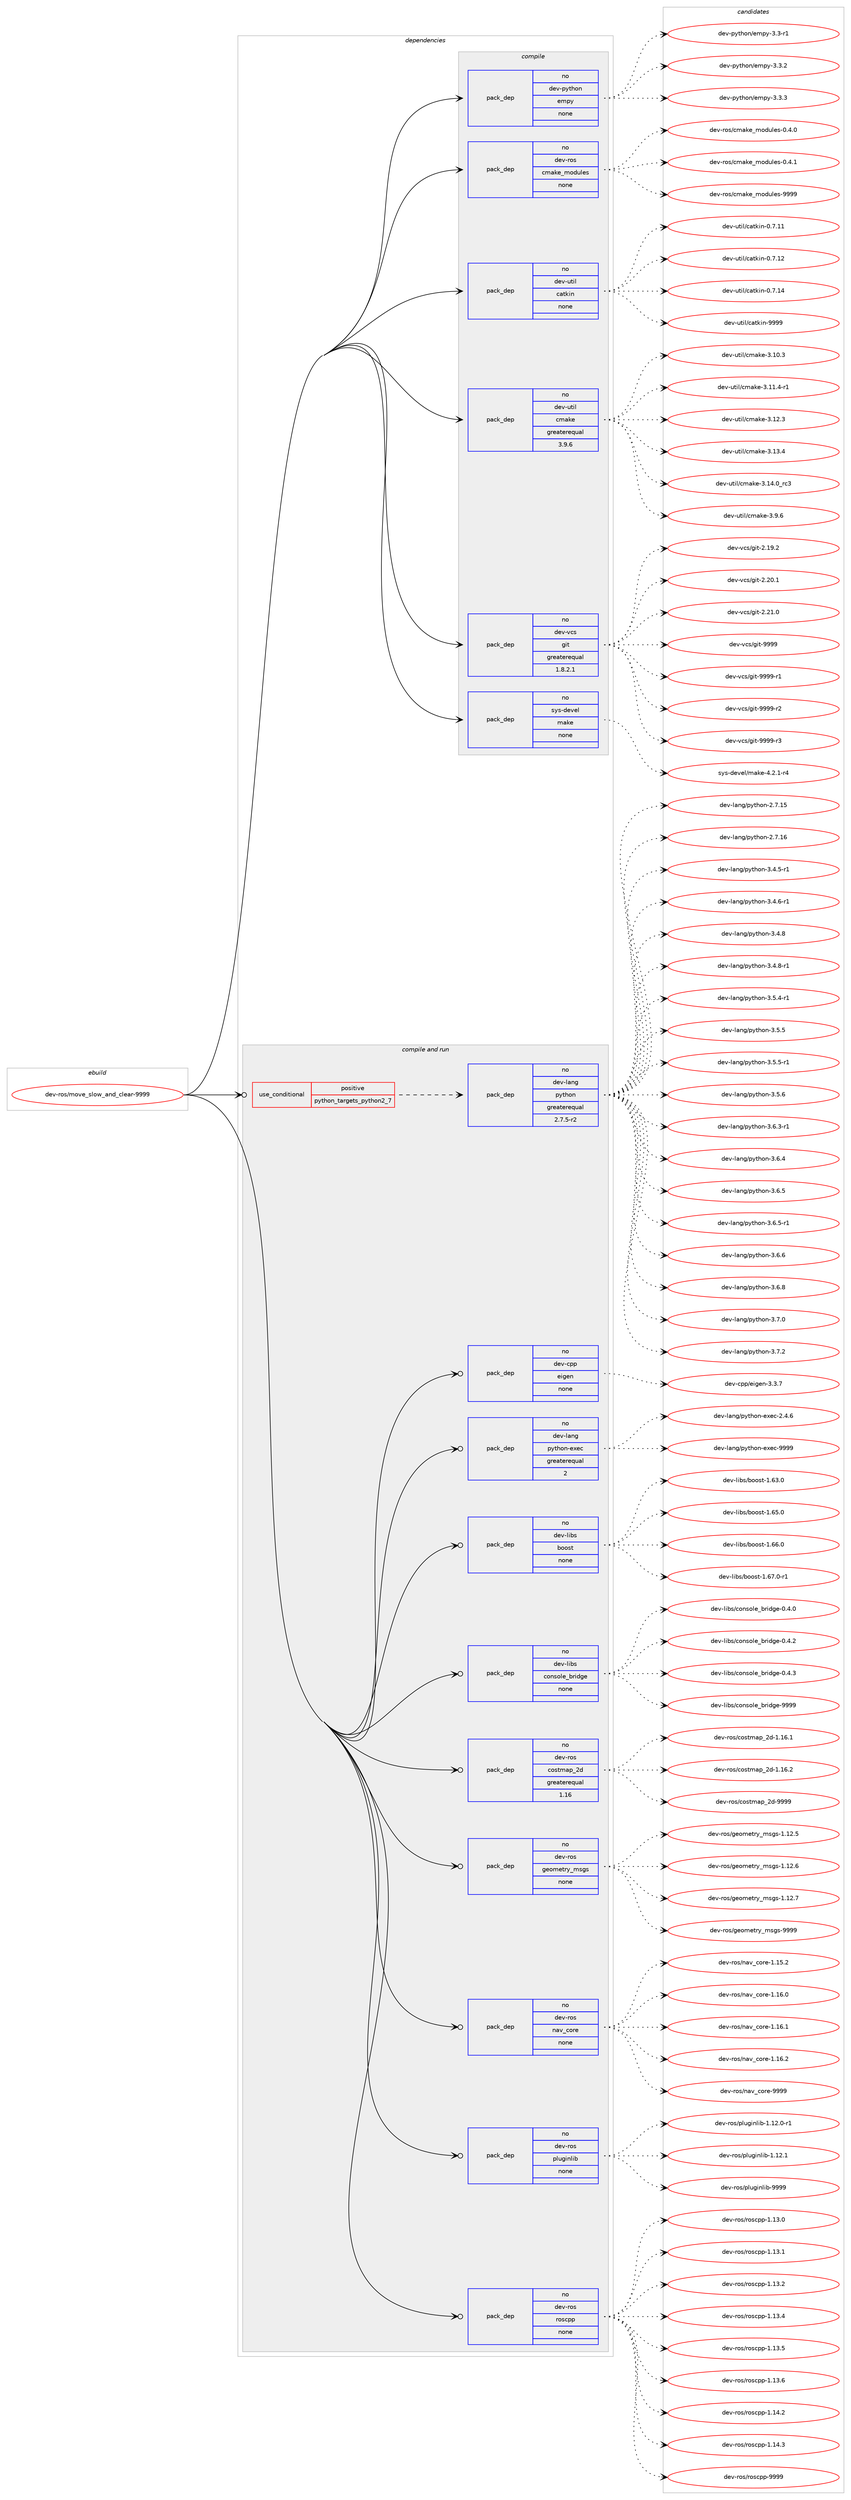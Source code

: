 digraph prolog {

# *************
# Graph options
# *************

newrank=true;
concentrate=true;
compound=true;
graph [rankdir=LR,fontname=Helvetica,fontsize=10,ranksep=1.5];#, ranksep=2.5, nodesep=0.2];
edge  [arrowhead=vee];
node  [fontname=Helvetica,fontsize=10];

# **********
# The ebuild
# **********

subgraph cluster_leftcol {
color=gray;
rank=same;
label=<<i>ebuild</i>>;
id [label="dev-ros/move_slow_and_clear-9999", color=red, width=4, href="../dev-ros/move_slow_and_clear-9999.svg"];
}

# ****************
# The dependencies
# ****************

subgraph cluster_midcol {
color=gray;
label=<<i>dependencies</i>>;
subgraph cluster_compile {
fillcolor="#eeeeee";
style=filled;
label=<<i>compile</i>>;
subgraph pack1047635 {
dependency1460078 [label=<<TABLE BORDER="0" CELLBORDER="1" CELLSPACING="0" CELLPADDING="4" WIDTH="220"><TR><TD ROWSPAN="6" CELLPADDING="30">pack_dep</TD></TR><TR><TD WIDTH="110">no</TD></TR><TR><TD>dev-python</TD></TR><TR><TD>empy</TD></TR><TR><TD>none</TD></TR><TR><TD></TD></TR></TABLE>>, shape=none, color=blue];
}
id:e -> dependency1460078:w [weight=20,style="solid",arrowhead="vee"];
subgraph pack1047636 {
dependency1460079 [label=<<TABLE BORDER="0" CELLBORDER="1" CELLSPACING="0" CELLPADDING="4" WIDTH="220"><TR><TD ROWSPAN="6" CELLPADDING="30">pack_dep</TD></TR><TR><TD WIDTH="110">no</TD></TR><TR><TD>dev-ros</TD></TR><TR><TD>cmake_modules</TD></TR><TR><TD>none</TD></TR><TR><TD></TD></TR></TABLE>>, shape=none, color=blue];
}
id:e -> dependency1460079:w [weight=20,style="solid",arrowhead="vee"];
subgraph pack1047637 {
dependency1460080 [label=<<TABLE BORDER="0" CELLBORDER="1" CELLSPACING="0" CELLPADDING="4" WIDTH="220"><TR><TD ROWSPAN="6" CELLPADDING="30">pack_dep</TD></TR><TR><TD WIDTH="110">no</TD></TR><TR><TD>dev-util</TD></TR><TR><TD>catkin</TD></TR><TR><TD>none</TD></TR><TR><TD></TD></TR></TABLE>>, shape=none, color=blue];
}
id:e -> dependency1460080:w [weight=20,style="solid",arrowhead="vee"];
subgraph pack1047638 {
dependency1460081 [label=<<TABLE BORDER="0" CELLBORDER="1" CELLSPACING="0" CELLPADDING="4" WIDTH="220"><TR><TD ROWSPAN="6" CELLPADDING="30">pack_dep</TD></TR><TR><TD WIDTH="110">no</TD></TR><TR><TD>dev-util</TD></TR><TR><TD>cmake</TD></TR><TR><TD>greaterequal</TD></TR><TR><TD>3.9.6</TD></TR></TABLE>>, shape=none, color=blue];
}
id:e -> dependency1460081:w [weight=20,style="solid",arrowhead="vee"];
subgraph pack1047639 {
dependency1460082 [label=<<TABLE BORDER="0" CELLBORDER="1" CELLSPACING="0" CELLPADDING="4" WIDTH="220"><TR><TD ROWSPAN="6" CELLPADDING="30">pack_dep</TD></TR><TR><TD WIDTH="110">no</TD></TR><TR><TD>dev-vcs</TD></TR><TR><TD>git</TD></TR><TR><TD>greaterequal</TD></TR><TR><TD>1.8.2.1</TD></TR></TABLE>>, shape=none, color=blue];
}
id:e -> dependency1460082:w [weight=20,style="solid",arrowhead="vee"];
subgraph pack1047640 {
dependency1460083 [label=<<TABLE BORDER="0" CELLBORDER="1" CELLSPACING="0" CELLPADDING="4" WIDTH="220"><TR><TD ROWSPAN="6" CELLPADDING="30">pack_dep</TD></TR><TR><TD WIDTH="110">no</TD></TR><TR><TD>sys-devel</TD></TR><TR><TD>make</TD></TR><TR><TD>none</TD></TR><TR><TD></TD></TR></TABLE>>, shape=none, color=blue];
}
id:e -> dependency1460083:w [weight=20,style="solid",arrowhead="vee"];
}
subgraph cluster_compileandrun {
fillcolor="#eeeeee";
style=filled;
label=<<i>compile and run</i>>;
subgraph cond389053 {
dependency1460084 [label=<<TABLE BORDER="0" CELLBORDER="1" CELLSPACING="0" CELLPADDING="4"><TR><TD ROWSPAN="3" CELLPADDING="10">use_conditional</TD></TR><TR><TD>positive</TD></TR><TR><TD>python_targets_python2_7</TD></TR></TABLE>>, shape=none, color=red];
subgraph pack1047641 {
dependency1460085 [label=<<TABLE BORDER="0" CELLBORDER="1" CELLSPACING="0" CELLPADDING="4" WIDTH="220"><TR><TD ROWSPAN="6" CELLPADDING="30">pack_dep</TD></TR><TR><TD WIDTH="110">no</TD></TR><TR><TD>dev-lang</TD></TR><TR><TD>python</TD></TR><TR><TD>greaterequal</TD></TR><TR><TD>2.7.5-r2</TD></TR></TABLE>>, shape=none, color=blue];
}
dependency1460084:e -> dependency1460085:w [weight=20,style="dashed",arrowhead="vee"];
}
id:e -> dependency1460084:w [weight=20,style="solid",arrowhead="odotvee"];
subgraph pack1047642 {
dependency1460086 [label=<<TABLE BORDER="0" CELLBORDER="1" CELLSPACING="0" CELLPADDING="4" WIDTH="220"><TR><TD ROWSPAN="6" CELLPADDING="30">pack_dep</TD></TR><TR><TD WIDTH="110">no</TD></TR><TR><TD>dev-cpp</TD></TR><TR><TD>eigen</TD></TR><TR><TD>none</TD></TR><TR><TD></TD></TR></TABLE>>, shape=none, color=blue];
}
id:e -> dependency1460086:w [weight=20,style="solid",arrowhead="odotvee"];
subgraph pack1047643 {
dependency1460087 [label=<<TABLE BORDER="0" CELLBORDER="1" CELLSPACING="0" CELLPADDING="4" WIDTH="220"><TR><TD ROWSPAN="6" CELLPADDING="30">pack_dep</TD></TR><TR><TD WIDTH="110">no</TD></TR><TR><TD>dev-lang</TD></TR><TR><TD>python-exec</TD></TR><TR><TD>greaterequal</TD></TR><TR><TD>2</TD></TR></TABLE>>, shape=none, color=blue];
}
id:e -> dependency1460087:w [weight=20,style="solid",arrowhead="odotvee"];
subgraph pack1047644 {
dependency1460088 [label=<<TABLE BORDER="0" CELLBORDER="1" CELLSPACING="0" CELLPADDING="4" WIDTH="220"><TR><TD ROWSPAN="6" CELLPADDING="30">pack_dep</TD></TR><TR><TD WIDTH="110">no</TD></TR><TR><TD>dev-libs</TD></TR><TR><TD>boost</TD></TR><TR><TD>none</TD></TR><TR><TD></TD></TR></TABLE>>, shape=none, color=blue];
}
id:e -> dependency1460088:w [weight=20,style="solid",arrowhead="odotvee"];
subgraph pack1047645 {
dependency1460089 [label=<<TABLE BORDER="0" CELLBORDER="1" CELLSPACING="0" CELLPADDING="4" WIDTH="220"><TR><TD ROWSPAN="6" CELLPADDING="30">pack_dep</TD></TR><TR><TD WIDTH="110">no</TD></TR><TR><TD>dev-libs</TD></TR><TR><TD>console_bridge</TD></TR><TR><TD>none</TD></TR><TR><TD></TD></TR></TABLE>>, shape=none, color=blue];
}
id:e -> dependency1460089:w [weight=20,style="solid",arrowhead="odotvee"];
subgraph pack1047646 {
dependency1460090 [label=<<TABLE BORDER="0" CELLBORDER="1" CELLSPACING="0" CELLPADDING="4" WIDTH="220"><TR><TD ROWSPAN="6" CELLPADDING="30">pack_dep</TD></TR><TR><TD WIDTH="110">no</TD></TR><TR><TD>dev-ros</TD></TR><TR><TD>costmap_2d</TD></TR><TR><TD>greaterequal</TD></TR><TR><TD>1.16</TD></TR></TABLE>>, shape=none, color=blue];
}
id:e -> dependency1460090:w [weight=20,style="solid",arrowhead="odotvee"];
subgraph pack1047647 {
dependency1460091 [label=<<TABLE BORDER="0" CELLBORDER="1" CELLSPACING="0" CELLPADDING="4" WIDTH="220"><TR><TD ROWSPAN="6" CELLPADDING="30">pack_dep</TD></TR><TR><TD WIDTH="110">no</TD></TR><TR><TD>dev-ros</TD></TR><TR><TD>geometry_msgs</TD></TR><TR><TD>none</TD></TR><TR><TD></TD></TR></TABLE>>, shape=none, color=blue];
}
id:e -> dependency1460091:w [weight=20,style="solid",arrowhead="odotvee"];
subgraph pack1047648 {
dependency1460092 [label=<<TABLE BORDER="0" CELLBORDER="1" CELLSPACING="0" CELLPADDING="4" WIDTH="220"><TR><TD ROWSPAN="6" CELLPADDING="30">pack_dep</TD></TR><TR><TD WIDTH="110">no</TD></TR><TR><TD>dev-ros</TD></TR><TR><TD>nav_core</TD></TR><TR><TD>none</TD></TR><TR><TD></TD></TR></TABLE>>, shape=none, color=blue];
}
id:e -> dependency1460092:w [weight=20,style="solid",arrowhead="odotvee"];
subgraph pack1047649 {
dependency1460093 [label=<<TABLE BORDER="0" CELLBORDER="1" CELLSPACING="0" CELLPADDING="4" WIDTH="220"><TR><TD ROWSPAN="6" CELLPADDING="30">pack_dep</TD></TR><TR><TD WIDTH="110">no</TD></TR><TR><TD>dev-ros</TD></TR><TR><TD>pluginlib</TD></TR><TR><TD>none</TD></TR><TR><TD></TD></TR></TABLE>>, shape=none, color=blue];
}
id:e -> dependency1460093:w [weight=20,style="solid",arrowhead="odotvee"];
subgraph pack1047650 {
dependency1460094 [label=<<TABLE BORDER="0" CELLBORDER="1" CELLSPACING="0" CELLPADDING="4" WIDTH="220"><TR><TD ROWSPAN="6" CELLPADDING="30">pack_dep</TD></TR><TR><TD WIDTH="110">no</TD></TR><TR><TD>dev-ros</TD></TR><TR><TD>roscpp</TD></TR><TR><TD>none</TD></TR><TR><TD></TD></TR></TABLE>>, shape=none, color=blue];
}
id:e -> dependency1460094:w [weight=20,style="solid",arrowhead="odotvee"];
}
subgraph cluster_run {
fillcolor="#eeeeee";
style=filled;
label=<<i>run</i>>;
}
}

# **************
# The candidates
# **************

subgraph cluster_choices {
rank=same;
color=gray;
label=<<i>candidates</i>>;

subgraph choice1047635 {
color=black;
nodesep=1;
choice1001011184511212111610411111047101109112121455146514511449 [label="dev-python/empy-3.3-r1", color=red, width=4,href="../dev-python/empy-3.3-r1.svg"];
choice1001011184511212111610411111047101109112121455146514650 [label="dev-python/empy-3.3.2", color=red, width=4,href="../dev-python/empy-3.3.2.svg"];
choice1001011184511212111610411111047101109112121455146514651 [label="dev-python/empy-3.3.3", color=red, width=4,href="../dev-python/empy-3.3.3.svg"];
dependency1460078:e -> choice1001011184511212111610411111047101109112121455146514511449:w [style=dotted,weight="100"];
dependency1460078:e -> choice1001011184511212111610411111047101109112121455146514650:w [style=dotted,weight="100"];
dependency1460078:e -> choice1001011184511212111610411111047101109112121455146514651:w [style=dotted,weight="100"];
}
subgraph choice1047636 {
color=black;
nodesep=1;
choice1001011184511411111547991099710710195109111100117108101115454846524648 [label="dev-ros/cmake_modules-0.4.0", color=red, width=4,href="../dev-ros/cmake_modules-0.4.0.svg"];
choice1001011184511411111547991099710710195109111100117108101115454846524649 [label="dev-ros/cmake_modules-0.4.1", color=red, width=4,href="../dev-ros/cmake_modules-0.4.1.svg"];
choice10010111845114111115479910997107101951091111001171081011154557575757 [label="dev-ros/cmake_modules-9999", color=red, width=4,href="../dev-ros/cmake_modules-9999.svg"];
dependency1460079:e -> choice1001011184511411111547991099710710195109111100117108101115454846524648:w [style=dotted,weight="100"];
dependency1460079:e -> choice1001011184511411111547991099710710195109111100117108101115454846524649:w [style=dotted,weight="100"];
dependency1460079:e -> choice10010111845114111115479910997107101951091111001171081011154557575757:w [style=dotted,weight="100"];
}
subgraph choice1047637 {
color=black;
nodesep=1;
choice1001011184511711610510847999711610710511045484655464949 [label="dev-util/catkin-0.7.11", color=red, width=4,href="../dev-util/catkin-0.7.11.svg"];
choice1001011184511711610510847999711610710511045484655464950 [label="dev-util/catkin-0.7.12", color=red, width=4,href="../dev-util/catkin-0.7.12.svg"];
choice1001011184511711610510847999711610710511045484655464952 [label="dev-util/catkin-0.7.14", color=red, width=4,href="../dev-util/catkin-0.7.14.svg"];
choice100101118451171161051084799971161071051104557575757 [label="dev-util/catkin-9999", color=red, width=4,href="../dev-util/catkin-9999.svg"];
dependency1460080:e -> choice1001011184511711610510847999711610710511045484655464949:w [style=dotted,weight="100"];
dependency1460080:e -> choice1001011184511711610510847999711610710511045484655464950:w [style=dotted,weight="100"];
dependency1460080:e -> choice1001011184511711610510847999711610710511045484655464952:w [style=dotted,weight="100"];
dependency1460080:e -> choice100101118451171161051084799971161071051104557575757:w [style=dotted,weight="100"];
}
subgraph choice1047638 {
color=black;
nodesep=1;
choice1001011184511711610510847991099710710145514649484651 [label="dev-util/cmake-3.10.3", color=red, width=4,href="../dev-util/cmake-3.10.3.svg"];
choice10010111845117116105108479910997107101455146494946524511449 [label="dev-util/cmake-3.11.4-r1", color=red, width=4,href="../dev-util/cmake-3.11.4-r1.svg"];
choice1001011184511711610510847991099710710145514649504651 [label="dev-util/cmake-3.12.3", color=red, width=4,href="../dev-util/cmake-3.12.3.svg"];
choice1001011184511711610510847991099710710145514649514652 [label="dev-util/cmake-3.13.4", color=red, width=4,href="../dev-util/cmake-3.13.4.svg"];
choice1001011184511711610510847991099710710145514649524648951149951 [label="dev-util/cmake-3.14.0_rc3", color=red, width=4,href="../dev-util/cmake-3.14.0_rc3.svg"];
choice10010111845117116105108479910997107101455146574654 [label="dev-util/cmake-3.9.6", color=red, width=4,href="../dev-util/cmake-3.9.6.svg"];
dependency1460081:e -> choice1001011184511711610510847991099710710145514649484651:w [style=dotted,weight="100"];
dependency1460081:e -> choice10010111845117116105108479910997107101455146494946524511449:w [style=dotted,weight="100"];
dependency1460081:e -> choice1001011184511711610510847991099710710145514649504651:w [style=dotted,weight="100"];
dependency1460081:e -> choice1001011184511711610510847991099710710145514649514652:w [style=dotted,weight="100"];
dependency1460081:e -> choice1001011184511711610510847991099710710145514649524648951149951:w [style=dotted,weight="100"];
dependency1460081:e -> choice10010111845117116105108479910997107101455146574654:w [style=dotted,weight="100"];
}
subgraph choice1047639 {
color=black;
nodesep=1;
choice10010111845118991154710310511645504649574650 [label="dev-vcs/git-2.19.2", color=red, width=4,href="../dev-vcs/git-2.19.2.svg"];
choice10010111845118991154710310511645504650484649 [label="dev-vcs/git-2.20.1", color=red, width=4,href="../dev-vcs/git-2.20.1.svg"];
choice10010111845118991154710310511645504650494648 [label="dev-vcs/git-2.21.0", color=red, width=4,href="../dev-vcs/git-2.21.0.svg"];
choice1001011184511899115471031051164557575757 [label="dev-vcs/git-9999", color=red, width=4,href="../dev-vcs/git-9999.svg"];
choice10010111845118991154710310511645575757574511449 [label="dev-vcs/git-9999-r1", color=red, width=4,href="../dev-vcs/git-9999-r1.svg"];
choice10010111845118991154710310511645575757574511450 [label="dev-vcs/git-9999-r2", color=red, width=4,href="../dev-vcs/git-9999-r2.svg"];
choice10010111845118991154710310511645575757574511451 [label="dev-vcs/git-9999-r3", color=red, width=4,href="../dev-vcs/git-9999-r3.svg"];
dependency1460082:e -> choice10010111845118991154710310511645504649574650:w [style=dotted,weight="100"];
dependency1460082:e -> choice10010111845118991154710310511645504650484649:w [style=dotted,weight="100"];
dependency1460082:e -> choice10010111845118991154710310511645504650494648:w [style=dotted,weight="100"];
dependency1460082:e -> choice1001011184511899115471031051164557575757:w [style=dotted,weight="100"];
dependency1460082:e -> choice10010111845118991154710310511645575757574511449:w [style=dotted,weight="100"];
dependency1460082:e -> choice10010111845118991154710310511645575757574511450:w [style=dotted,weight="100"];
dependency1460082:e -> choice10010111845118991154710310511645575757574511451:w [style=dotted,weight="100"];
}
subgraph choice1047640 {
color=black;
nodesep=1;
choice1151211154510010111810110847109971071014552465046494511452 [label="sys-devel/make-4.2.1-r4", color=red, width=4,href="../sys-devel/make-4.2.1-r4.svg"];
dependency1460083:e -> choice1151211154510010111810110847109971071014552465046494511452:w [style=dotted,weight="100"];
}
subgraph choice1047641 {
color=black;
nodesep=1;
choice10010111845108971101034711212111610411111045504655464953 [label="dev-lang/python-2.7.15", color=red, width=4,href="../dev-lang/python-2.7.15.svg"];
choice10010111845108971101034711212111610411111045504655464954 [label="dev-lang/python-2.7.16", color=red, width=4,href="../dev-lang/python-2.7.16.svg"];
choice1001011184510897110103471121211161041111104551465246534511449 [label="dev-lang/python-3.4.5-r1", color=red, width=4,href="../dev-lang/python-3.4.5-r1.svg"];
choice1001011184510897110103471121211161041111104551465246544511449 [label="dev-lang/python-3.4.6-r1", color=red, width=4,href="../dev-lang/python-3.4.6-r1.svg"];
choice100101118451089711010347112121116104111110455146524656 [label="dev-lang/python-3.4.8", color=red, width=4,href="../dev-lang/python-3.4.8.svg"];
choice1001011184510897110103471121211161041111104551465246564511449 [label="dev-lang/python-3.4.8-r1", color=red, width=4,href="../dev-lang/python-3.4.8-r1.svg"];
choice1001011184510897110103471121211161041111104551465346524511449 [label="dev-lang/python-3.5.4-r1", color=red, width=4,href="../dev-lang/python-3.5.4-r1.svg"];
choice100101118451089711010347112121116104111110455146534653 [label="dev-lang/python-3.5.5", color=red, width=4,href="../dev-lang/python-3.5.5.svg"];
choice1001011184510897110103471121211161041111104551465346534511449 [label="dev-lang/python-3.5.5-r1", color=red, width=4,href="../dev-lang/python-3.5.5-r1.svg"];
choice100101118451089711010347112121116104111110455146534654 [label="dev-lang/python-3.5.6", color=red, width=4,href="../dev-lang/python-3.5.6.svg"];
choice1001011184510897110103471121211161041111104551465446514511449 [label="dev-lang/python-3.6.3-r1", color=red, width=4,href="../dev-lang/python-3.6.3-r1.svg"];
choice100101118451089711010347112121116104111110455146544652 [label="dev-lang/python-3.6.4", color=red, width=4,href="../dev-lang/python-3.6.4.svg"];
choice100101118451089711010347112121116104111110455146544653 [label="dev-lang/python-3.6.5", color=red, width=4,href="../dev-lang/python-3.6.5.svg"];
choice1001011184510897110103471121211161041111104551465446534511449 [label="dev-lang/python-3.6.5-r1", color=red, width=4,href="../dev-lang/python-3.6.5-r1.svg"];
choice100101118451089711010347112121116104111110455146544654 [label="dev-lang/python-3.6.6", color=red, width=4,href="../dev-lang/python-3.6.6.svg"];
choice100101118451089711010347112121116104111110455146544656 [label="dev-lang/python-3.6.8", color=red, width=4,href="../dev-lang/python-3.6.8.svg"];
choice100101118451089711010347112121116104111110455146554648 [label="dev-lang/python-3.7.0", color=red, width=4,href="../dev-lang/python-3.7.0.svg"];
choice100101118451089711010347112121116104111110455146554650 [label="dev-lang/python-3.7.2", color=red, width=4,href="../dev-lang/python-3.7.2.svg"];
dependency1460085:e -> choice10010111845108971101034711212111610411111045504655464953:w [style=dotted,weight="100"];
dependency1460085:e -> choice10010111845108971101034711212111610411111045504655464954:w [style=dotted,weight="100"];
dependency1460085:e -> choice1001011184510897110103471121211161041111104551465246534511449:w [style=dotted,weight="100"];
dependency1460085:e -> choice1001011184510897110103471121211161041111104551465246544511449:w [style=dotted,weight="100"];
dependency1460085:e -> choice100101118451089711010347112121116104111110455146524656:w [style=dotted,weight="100"];
dependency1460085:e -> choice1001011184510897110103471121211161041111104551465246564511449:w [style=dotted,weight="100"];
dependency1460085:e -> choice1001011184510897110103471121211161041111104551465346524511449:w [style=dotted,weight="100"];
dependency1460085:e -> choice100101118451089711010347112121116104111110455146534653:w [style=dotted,weight="100"];
dependency1460085:e -> choice1001011184510897110103471121211161041111104551465346534511449:w [style=dotted,weight="100"];
dependency1460085:e -> choice100101118451089711010347112121116104111110455146534654:w [style=dotted,weight="100"];
dependency1460085:e -> choice1001011184510897110103471121211161041111104551465446514511449:w [style=dotted,weight="100"];
dependency1460085:e -> choice100101118451089711010347112121116104111110455146544652:w [style=dotted,weight="100"];
dependency1460085:e -> choice100101118451089711010347112121116104111110455146544653:w [style=dotted,weight="100"];
dependency1460085:e -> choice1001011184510897110103471121211161041111104551465446534511449:w [style=dotted,weight="100"];
dependency1460085:e -> choice100101118451089711010347112121116104111110455146544654:w [style=dotted,weight="100"];
dependency1460085:e -> choice100101118451089711010347112121116104111110455146544656:w [style=dotted,weight="100"];
dependency1460085:e -> choice100101118451089711010347112121116104111110455146554648:w [style=dotted,weight="100"];
dependency1460085:e -> choice100101118451089711010347112121116104111110455146554650:w [style=dotted,weight="100"];
}
subgraph choice1047642 {
color=black;
nodesep=1;
choice100101118459911211247101105103101110455146514655 [label="dev-cpp/eigen-3.3.7", color=red, width=4,href="../dev-cpp/eigen-3.3.7.svg"];
dependency1460086:e -> choice100101118459911211247101105103101110455146514655:w [style=dotted,weight="100"];
}
subgraph choice1047643 {
color=black;
nodesep=1;
choice1001011184510897110103471121211161041111104510112010199455046524654 [label="dev-lang/python-exec-2.4.6", color=red, width=4,href="../dev-lang/python-exec-2.4.6.svg"];
choice10010111845108971101034711212111610411111045101120101994557575757 [label="dev-lang/python-exec-9999", color=red, width=4,href="../dev-lang/python-exec-9999.svg"];
dependency1460087:e -> choice1001011184510897110103471121211161041111104510112010199455046524654:w [style=dotted,weight="100"];
dependency1460087:e -> choice10010111845108971101034711212111610411111045101120101994557575757:w [style=dotted,weight="100"];
}
subgraph choice1047644 {
color=black;
nodesep=1;
choice1001011184510810598115479811111111511645494654514648 [label="dev-libs/boost-1.63.0", color=red, width=4,href="../dev-libs/boost-1.63.0.svg"];
choice1001011184510810598115479811111111511645494654534648 [label="dev-libs/boost-1.65.0", color=red, width=4,href="../dev-libs/boost-1.65.0.svg"];
choice1001011184510810598115479811111111511645494654544648 [label="dev-libs/boost-1.66.0", color=red, width=4,href="../dev-libs/boost-1.66.0.svg"];
choice10010111845108105981154798111111115116454946545546484511449 [label="dev-libs/boost-1.67.0-r1", color=red, width=4,href="../dev-libs/boost-1.67.0-r1.svg"];
dependency1460088:e -> choice1001011184510810598115479811111111511645494654514648:w [style=dotted,weight="100"];
dependency1460088:e -> choice1001011184510810598115479811111111511645494654534648:w [style=dotted,weight="100"];
dependency1460088:e -> choice1001011184510810598115479811111111511645494654544648:w [style=dotted,weight="100"];
dependency1460088:e -> choice10010111845108105981154798111111115116454946545546484511449:w [style=dotted,weight="100"];
}
subgraph choice1047645 {
color=black;
nodesep=1;
choice100101118451081059811547991111101151111081019598114105100103101454846524648 [label="dev-libs/console_bridge-0.4.0", color=red, width=4,href="../dev-libs/console_bridge-0.4.0.svg"];
choice100101118451081059811547991111101151111081019598114105100103101454846524650 [label="dev-libs/console_bridge-0.4.2", color=red, width=4,href="../dev-libs/console_bridge-0.4.2.svg"];
choice100101118451081059811547991111101151111081019598114105100103101454846524651 [label="dev-libs/console_bridge-0.4.3", color=red, width=4,href="../dev-libs/console_bridge-0.4.3.svg"];
choice1001011184510810598115479911111011511110810195981141051001031014557575757 [label="dev-libs/console_bridge-9999", color=red, width=4,href="../dev-libs/console_bridge-9999.svg"];
dependency1460089:e -> choice100101118451081059811547991111101151111081019598114105100103101454846524648:w [style=dotted,weight="100"];
dependency1460089:e -> choice100101118451081059811547991111101151111081019598114105100103101454846524650:w [style=dotted,weight="100"];
dependency1460089:e -> choice100101118451081059811547991111101151111081019598114105100103101454846524651:w [style=dotted,weight="100"];
dependency1460089:e -> choice1001011184510810598115479911111011511110810195981141051001031014557575757:w [style=dotted,weight="100"];
}
subgraph choice1047646 {
color=black;
nodesep=1;
choice10010111845114111115479911111511610997112955010045494649544649 [label="dev-ros/costmap_2d-1.16.1", color=red, width=4,href="../dev-ros/costmap_2d-1.16.1.svg"];
choice10010111845114111115479911111511610997112955010045494649544650 [label="dev-ros/costmap_2d-1.16.2", color=red, width=4,href="../dev-ros/costmap_2d-1.16.2.svg"];
choice1001011184511411111547991111151161099711295501004557575757 [label="dev-ros/costmap_2d-9999", color=red, width=4,href="../dev-ros/costmap_2d-9999.svg"];
dependency1460090:e -> choice10010111845114111115479911111511610997112955010045494649544649:w [style=dotted,weight="100"];
dependency1460090:e -> choice10010111845114111115479911111511610997112955010045494649544650:w [style=dotted,weight="100"];
dependency1460090:e -> choice1001011184511411111547991111151161099711295501004557575757:w [style=dotted,weight="100"];
}
subgraph choice1047647 {
color=black;
nodesep=1;
choice10010111845114111115471031011111091011161141219510911510311545494649504653 [label="dev-ros/geometry_msgs-1.12.5", color=red, width=4,href="../dev-ros/geometry_msgs-1.12.5.svg"];
choice10010111845114111115471031011111091011161141219510911510311545494649504654 [label="dev-ros/geometry_msgs-1.12.6", color=red, width=4,href="../dev-ros/geometry_msgs-1.12.6.svg"];
choice10010111845114111115471031011111091011161141219510911510311545494649504655 [label="dev-ros/geometry_msgs-1.12.7", color=red, width=4,href="../dev-ros/geometry_msgs-1.12.7.svg"];
choice1001011184511411111547103101111109101116114121951091151031154557575757 [label="dev-ros/geometry_msgs-9999", color=red, width=4,href="../dev-ros/geometry_msgs-9999.svg"];
dependency1460091:e -> choice10010111845114111115471031011111091011161141219510911510311545494649504653:w [style=dotted,weight="100"];
dependency1460091:e -> choice10010111845114111115471031011111091011161141219510911510311545494649504654:w [style=dotted,weight="100"];
dependency1460091:e -> choice10010111845114111115471031011111091011161141219510911510311545494649504655:w [style=dotted,weight="100"];
dependency1460091:e -> choice1001011184511411111547103101111109101116114121951091151031154557575757:w [style=dotted,weight="100"];
}
subgraph choice1047648 {
color=black;
nodesep=1;
choice100101118451141111154711097118959911111410145494649534650 [label="dev-ros/nav_core-1.15.2", color=red, width=4,href="../dev-ros/nav_core-1.15.2.svg"];
choice100101118451141111154711097118959911111410145494649544648 [label="dev-ros/nav_core-1.16.0", color=red, width=4,href="../dev-ros/nav_core-1.16.0.svg"];
choice100101118451141111154711097118959911111410145494649544649 [label="dev-ros/nav_core-1.16.1", color=red, width=4,href="../dev-ros/nav_core-1.16.1.svg"];
choice100101118451141111154711097118959911111410145494649544650 [label="dev-ros/nav_core-1.16.2", color=red, width=4,href="../dev-ros/nav_core-1.16.2.svg"];
choice10010111845114111115471109711895991111141014557575757 [label="dev-ros/nav_core-9999", color=red, width=4,href="../dev-ros/nav_core-9999.svg"];
dependency1460092:e -> choice100101118451141111154711097118959911111410145494649534650:w [style=dotted,weight="100"];
dependency1460092:e -> choice100101118451141111154711097118959911111410145494649544648:w [style=dotted,weight="100"];
dependency1460092:e -> choice100101118451141111154711097118959911111410145494649544649:w [style=dotted,weight="100"];
dependency1460092:e -> choice100101118451141111154711097118959911111410145494649544650:w [style=dotted,weight="100"];
dependency1460092:e -> choice10010111845114111115471109711895991111141014557575757:w [style=dotted,weight="100"];
}
subgraph choice1047649 {
color=black;
nodesep=1;
choice100101118451141111154711210811710310511010810598454946495046484511449 [label="dev-ros/pluginlib-1.12.0-r1", color=red, width=4,href="../dev-ros/pluginlib-1.12.0-r1.svg"];
choice10010111845114111115471121081171031051101081059845494649504649 [label="dev-ros/pluginlib-1.12.1", color=red, width=4,href="../dev-ros/pluginlib-1.12.1.svg"];
choice1001011184511411111547112108117103105110108105984557575757 [label="dev-ros/pluginlib-9999", color=red, width=4,href="../dev-ros/pluginlib-9999.svg"];
dependency1460093:e -> choice100101118451141111154711210811710310511010810598454946495046484511449:w [style=dotted,weight="100"];
dependency1460093:e -> choice10010111845114111115471121081171031051101081059845494649504649:w [style=dotted,weight="100"];
dependency1460093:e -> choice1001011184511411111547112108117103105110108105984557575757:w [style=dotted,weight="100"];
}
subgraph choice1047650 {
color=black;
nodesep=1;
choice10010111845114111115471141111159911211245494649514648 [label="dev-ros/roscpp-1.13.0", color=red, width=4,href="../dev-ros/roscpp-1.13.0.svg"];
choice10010111845114111115471141111159911211245494649514649 [label="dev-ros/roscpp-1.13.1", color=red, width=4,href="../dev-ros/roscpp-1.13.1.svg"];
choice10010111845114111115471141111159911211245494649514650 [label="dev-ros/roscpp-1.13.2", color=red, width=4,href="../dev-ros/roscpp-1.13.2.svg"];
choice10010111845114111115471141111159911211245494649514652 [label="dev-ros/roscpp-1.13.4", color=red, width=4,href="../dev-ros/roscpp-1.13.4.svg"];
choice10010111845114111115471141111159911211245494649514653 [label="dev-ros/roscpp-1.13.5", color=red, width=4,href="../dev-ros/roscpp-1.13.5.svg"];
choice10010111845114111115471141111159911211245494649514654 [label="dev-ros/roscpp-1.13.6", color=red, width=4,href="../dev-ros/roscpp-1.13.6.svg"];
choice10010111845114111115471141111159911211245494649524650 [label="dev-ros/roscpp-1.14.2", color=red, width=4,href="../dev-ros/roscpp-1.14.2.svg"];
choice10010111845114111115471141111159911211245494649524651 [label="dev-ros/roscpp-1.14.3", color=red, width=4,href="../dev-ros/roscpp-1.14.3.svg"];
choice1001011184511411111547114111115991121124557575757 [label="dev-ros/roscpp-9999", color=red, width=4,href="../dev-ros/roscpp-9999.svg"];
dependency1460094:e -> choice10010111845114111115471141111159911211245494649514648:w [style=dotted,weight="100"];
dependency1460094:e -> choice10010111845114111115471141111159911211245494649514649:w [style=dotted,weight="100"];
dependency1460094:e -> choice10010111845114111115471141111159911211245494649514650:w [style=dotted,weight="100"];
dependency1460094:e -> choice10010111845114111115471141111159911211245494649514652:w [style=dotted,weight="100"];
dependency1460094:e -> choice10010111845114111115471141111159911211245494649514653:w [style=dotted,weight="100"];
dependency1460094:e -> choice10010111845114111115471141111159911211245494649514654:w [style=dotted,weight="100"];
dependency1460094:e -> choice10010111845114111115471141111159911211245494649524650:w [style=dotted,weight="100"];
dependency1460094:e -> choice10010111845114111115471141111159911211245494649524651:w [style=dotted,weight="100"];
dependency1460094:e -> choice1001011184511411111547114111115991121124557575757:w [style=dotted,weight="100"];
}
}

}
